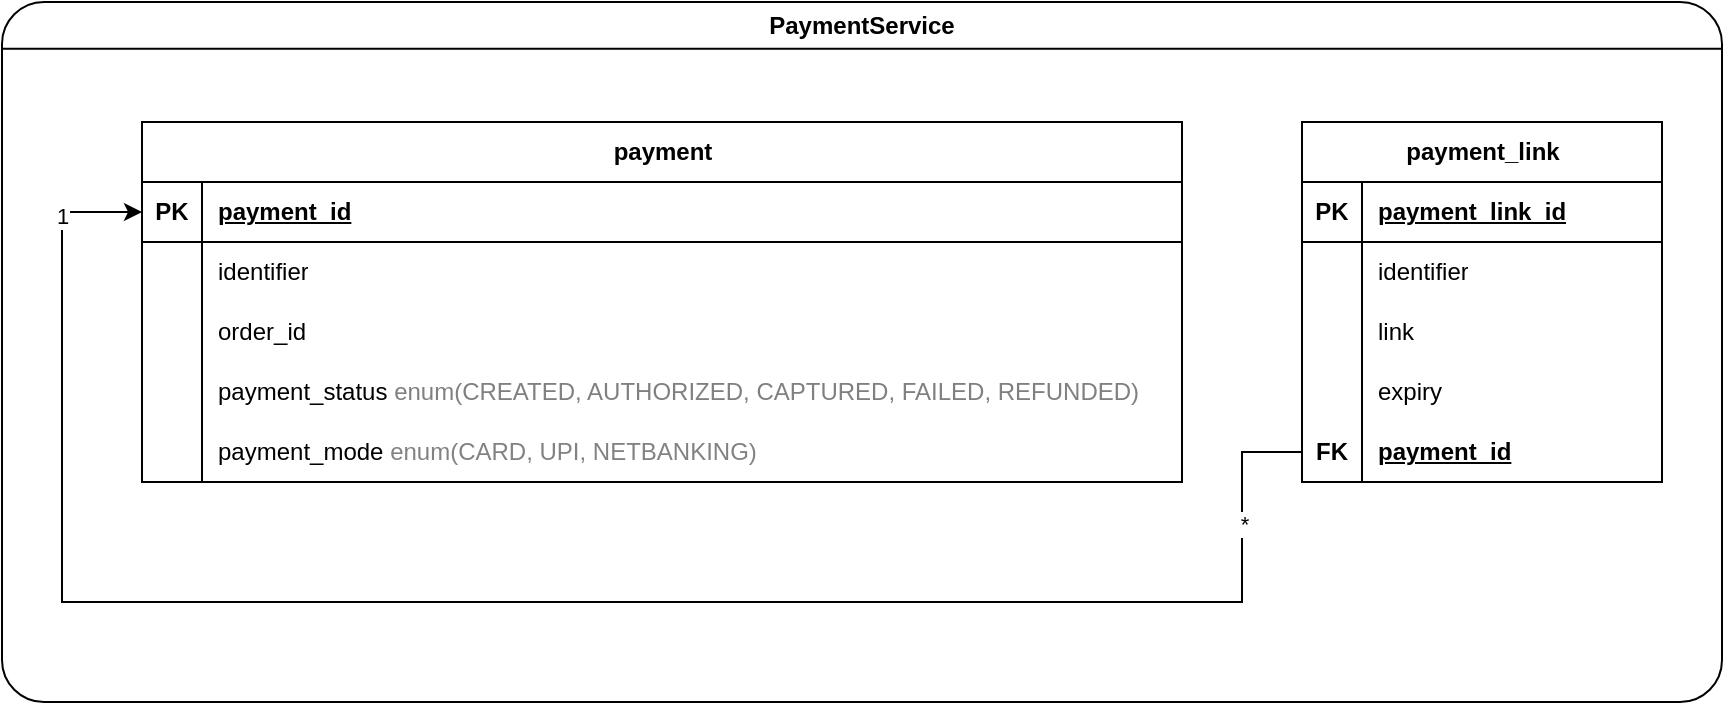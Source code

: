 <mxfile version="26.0.9">
  <diagram name="Page-1" id="1lSO9sLLaTE5zvBcJJ3Y">
    <mxGraphModel dx="2049" dy="1296" grid="1" gridSize="10" guides="1" tooltips="1" connect="1" arrows="1" fold="1" page="1" pageScale="1" pageWidth="1600" pageHeight="900" math="0" shadow="0" adaptiveColors="none">
      <root>
        <mxCell id="0" />
        <mxCell id="1" parent="0" />
        <mxCell id="Zqto2x5xtb2NjCL_kpeG-1" value="" style="group;movable=1;resizable=1;rotatable=1;deletable=1;editable=1;locked=0;connectable=1;" vertex="1" connectable="0" parent="1">
          <mxGeometry x="120" y="80" width="860" height="350" as="geometry" />
        </mxCell>
        <mxCell id="Zqto2x5xtb2NjCL_kpeG-2" value="" style="group" vertex="1" connectable="0" parent="Zqto2x5xtb2NjCL_kpeG-1">
          <mxGeometry width="860" height="350.0" as="geometry" />
        </mxCell>
        <mxCell id="Zqto2x5xtb2NjCL_kpeG-3" value="" style="rounded=1;whiteSpace=wrap;html=1;container=0;arcSize=6;" vertex="1" parent="Zqto2x5xtb2NjCL_kpeG-2">
          <mxGeometry width="860.0" height="350.0" as="geometry" />
        </mxCell>
        <mxCell id="Zqto2x5xtb2NjCL_kpeG-4" value="" style="endArrow=none;html=1;rounded=0;exitX=0;exitY=0.25;exitDx=0;exitDy=0;entryX=1;entryY=0.25;entryDx=0;entryDy=0;" edge="1" parent="Zqto2x5xtb2NjCL_kpeG-2">
          <mxGeometry width="50" height="50" relative="1" as="geometry">
            <mxPoint y="23.333" as="sourcePoint" />
            <mxPoint x="860.0" y="23.333" as="targetPoint" />
          </mxGeometry>
        </mxCell>
        <mxCell id="Zqto2x5xtb2NjCL_kpeG-5" value="&lt;b&gt;&lt;font style=&quot;font-size: 12px;&quot;&gt;PaymentService&lt;/font&gt;&lt;/b&gt;" style="text;html=1;align=center;verticalAlign=middle;whiteSpace=wrap;rounded=0;fontSize=8;container=0;" vertex="1" parent="Zqto2x5xtb2NjCL_kpeG-2">
          <mxGeometry width="860" height="23.333" as="geometry" />
        </mxCell>
        <mxCell id="Zqto2x5xtb2NjCL_kpeG-6" style="edgeStyle=orthogonalEdgeStyle;rounded=0;orthogonalLoop=1;jettySize=auto;html=1;entryX=0;entryY=0.5;entryDx=0;entryDy=0;flowAnimation=0;endArrow=none;startFill=1;endFill=1;startArrow=classic;exitX=0;exitY=0.5;exitDx=0;exitDy=0;" edge="1" source="Zqto2x5xtb2NjCL_kpeG-10" target="Zqto2x5xtb2NjCL_kpeG-32" parent="1">
          <mxGeometry relative="1" as="geometry">
            <Array as="points">
              <mxPoint x="150" y="185" />
              <mxPoint x="150" y="380" />
              <mxPoint x="740" y="380" />
              <mxPoint x="740" y="305" />
            </Array>
          </mxGeometry>
        </mxCell>
        <mxCell id="Zqto2x5xtb2NjCL_kpeG-7" value="1" style="edgeLabel;html=1;align=center;verticalAlign=middle;resizable=0;points=[];" vertex="1" connectable="0" parent="Zqto2x5xtb2NjCL_kpeG-6">
          <mxGeometry x="-0.91" relative="1" as="geometry">
            <mxPoint as="offset" />
          </mxGeometry>
        </mxCell>
        <mxCell id="Zqto2x5xtb2NjCL_kpeG-8" value="*" style="edgeLabel;html=1;align=center;verticalAlign=middle;resizable=0;points=[];" vertex="1" connectable="0" parent="Zqto2x5xtb2NjCL_kpeG-6">
          <mxGeometry x="0.858" y="-1" relative="1" as="geometry">
            <mxPoint as="offset" />
          </mxGeometry>
        </mxCell>
        <mxCell id="Zqto2x5xtb2NjCL_kpeG-9" value="payment" style="shape=table;startSize=30;container=1;collapsible=1;childLayout=tableLayout;fixedRows=1;rowLines=0;fontStyle=1;align=center;resizeLast=1;html=1;" vertex="1" parent="1">
          <mxGeometry x="190" y="140" width="520" height="180" as="geometry" />
        </mxCell>
        <mxCell id="Zqto2x5xtb2NjCL_kpeG-10" value="" style="shape=tableRow;horizontal=0;startSize=0;swimlaneHead=0;swimlaneBody=0;fillColor=none;collapsible=0;dropTarget=0;points=[[0,0.5],[1,0.5]];portConstraint=eastwest;top=0;left=0;right=0;bottom=1;" vertex="1" parent="Zqto2x5xtb2NjCL_kpeG-9">
          <mxGeometry y="30" width="520" height="30" as="geometry" />
        </mxCell>
        <mxCell id="Zqto2x5xtb2NjCL_kpeG-11" value="PK" style="shape=partialRectangle;connectable=0;fillColor=none;top=0;left=0;bottom=0;right=0;fontStyle=1;overflow=hidden;whiteSpace=wrap;html=1;" vertex="1" parent="Zqto2x5xtb2NjCL_kpeG-10">
          <mxGeometry width="30" height="30" as="geometry">
            <mxRectangle width="30" height="30" as="alternateBounds" />
          </mxGeometry>
        </mxCell>
        <mxCell id="Zqto2x5xtb2NjCL_kpeG-12" value="payment_id" style="shape=partialRectangle;connectable=0;fillColor=none;top=0;left=0;bottom=0;right=0;align=left;spacingLeft=6;fontStyle=5;overflow=hidden;whiteSpace=wrap;html=1;" vertex="1" parent="Zqto2x5xtb2NjCL_kpeG-10">
          <mxGeometry x="30" width="490" height="30" as="geometry">
            <mxRectangle width="490" height="30" as="alternateBounds" />
          </mxGeometry>
        </mxCell>
        <mxCell id="Zqto2x5xtb2NjCL_kpeG-13" value="" style="shape=tableRow;horizontal=0;startSize=0;swimlaneHead=0;swimlaneBody=0;fillColor=none;collapsible=0;dropTarget=0;points=[[0,0.5],[1,0.5]];portConstraint=eastwest;top=0;left=0;right=0;bottom=0;" vertex="1" parent="Zqto2x5xtb2NjCL_kpeG-9">
          <mxGeometry y="60" width="520" height="30" as="geometry" />
        </mxCell>
        <mxCell id="Zqto2x5xtb2NjCL_kpeG-14" value="" style="shape=partialRectangle;connectable=0;fillColor=none;top=0;left=0;bottom=0;right=0;editable=1;overflow=hidden;whiteSpace=wrap;html=1;" vertex="1" parent="Zqto2x5xtb2NjCL_kpeG-13">
          <mxGeometry width="30" height="30" as="geometry">
            <mxRectangle width="30" height="30" as="alternateBounds" />
          </mxGeometry>
        </mxCell>
        <mxCell id="Zqto2x5xtb2NjCL_kpeG-15" value="identifier" style="shape=partialRectangle;connectable=0;fillColor=none;top=0;left=0;bottom=0;right=0;align=left;spacingLeft=6;overflow=hidden;whiteSpace=wrap;html=1;" vertex="1" parent="Zqto2x5xtb2NjCL_kpeG-13">
          <mxGeometry x="30" width="490" height="30" as="geometry">
            <mxRectangle width="490" height="30" as="alternateBounds" />
          </mxGeometry>
        </mxCell>
        <mxCell id="Zqto2x5xtb2NjCL_kpeG-35" style="shape=tableRow;horizontal=0;startSize=0;swimlaneHead=0;swimlaneBody=0;fillColor=none;collapsible=0;dropTarget=0;points=[[0,0.5],[1,0.5]];portConstraint=eastwest;top=0;left=0;right=0;bottom=0;" vertex="1" parent="Zqto2x5xtb2NjCL_kpeG-9">
          <mxGeometry y="90" width="520" height="30" as="geometry" />
        </mxCell>
        <mxCell id="Zqto2x5xtb2NjCL_kpeG-36" style="shape=partialRectangle;connectable=0;fillColor=none;top=0;left=0;bottom=0;right=0;editable=1;overflow=hidden;whiteSpace=wrap;html=1;" vertex="1" parent="Zqto2x5xtb2NjCL_kpeG-35">
          <mxGeometry width="30" height="30" as="geometry">
            <mxRectangle width="30" height="30" as="alternateBounds" />
          </mxGeometry>
        </mxCell>
        <mxCell id="Zqto2x5xtb2NjCL_kpeG-37" value="order_id" style="shape=partialRectangle;connectable=0;fillColor=none;top=0;left=0;bottom=0;right=0;align=left;spacingLeft=6;overflow=hidden;whiteSpace=wrap;html=1;" vertex="1" parent="Zqto2x5xtb2NjCL_kpeG-35">
          <mxGeometry x="30" width="490" height="30" as="geometry">
            <mxRectangle width="490" height="30" as="alternateBounds" />
          </mxGeometry>
        </mxCell>
        <mxCell id="Zqto2x5xtb2NjCL_kpeG-38" style="shape=tableRow;horizontal=0;startSize=0;swimlaneHead=0;swimlaneBody=0;fillColor=none;collapsible=0;dropTarget=0;points=[[0,0.5],[1,0.5]];portConstraint=eastwest;top=0;left=0;right=0;bottom=0;" vertex="1" parent="Zqto2x5xtb2NjCL_kpeG-9">
          <mxGeometry y="120" width="520" height="30" as="geometry" />
        </mxCell>
        <mxCell id="Zqto2x5xtb2NjCL_kpeG-39" style="shape=partialRectangle;connectable=0;fillColor=none;top=0;left=0;bottom=0;right=0;editable=1;overflow=hidden;whiteSpace=wrap;html=1;" vertex="1" parent="Zqto2x5xtb2NjCL_kpeG-38">
          <mxGeometry width="30" height="30" as="geometry">
            <mxRectangle width="30" height="30" as="alternateBounds" />
          </mxGeometry>
        </mxCell>
        <mxCell id="Zqto2x5xtb2NjCL_kpeG-40" value="payment_status &lt;font style=&quot;color: rgb(128, 128, 128);&quot;&gt;enum(CREATED, AUTHORIZED, CAPTURED, FAILED, REFUNDED)&lt;/font&gt;" style="shape=partialRectangle;connectable=0;fillColor=none;top=0;left=0;bottom=0;right=0;align=left;spacingLeft=6;overflow=hidden;whiteSpace=wrap;html=1;" vertex="1" parent="Zqto2x5xtb2NjCL_kpeG-38">
          <mxGeometry x="30" width="490" height="30" as="geometry">
            <mxRectangle width="490" height="30" as="alternateBounds" />
          </mxGeometry>
        </mxCell>
        <mxCell id="Zqto2x5xtb2NjCL_kpeG-41" style="shape=tableRow;horizontal=0;startSize=0;swimlaneHead=0;swimlaneBody=0;fillColor=none;collapsible=0;dropTarget=0;points=[[0,0.5],[1,0.5]];portConstraint=eastwest;top=0;left=0;right=0;bottom=0;" vertex="1" parent="Zqto2x5xtb2NjCL_kpeG-9">
          <mxGeometry y="150" width="520" height="30" as="geometry" />
        </mxCell>
        <mxCell id="Zqto2x5xtb2NjCL_kpeG-42" style="shape=partialRectangle;connectable=0;fillColor=none;top=0;left=0;bottom=0;right=0;editable=1;overflow=hidden;whiteSpace=wrap;html=1;" vertex="1" parent="Zqto2x5xtb2NjCL_kpeG-41">
          <mxGeometry width="30" height="30" as="geometry">
            <mxRectangle width="30" height="30" as="alternateBounds" />
          </mxGeometry>
        </mxCell>
        <mxCell id="Zqto2x5xtb2NjCL_kpeG-43" value="payment_mode &lt;font style=&quot;color: rgb(130, 130, 130);&quot;&gt;enum(CARD, UPI, NETBANKING)&lt;/font&gt;" style="shape=partialRectangle;connectable=0;fillColor=none;top=0;left=0;bottom=0;right=0;align=left;spacingLeft=6;overflow=hidden;whiteSpace=wrap;html=1;" vertex="1" parent="Zqto2x5xtb2NjCL_kpeG-41">
          <mxGeometry x="30" width="490" height="30" as="geometry">
            <mxRectangle width="490" height="30" as="alternateBounds" />
          </mxGeometry>
        </mxCell>
        <mxCell id="Zqto2x5xtb2NjCL_kpeG-16" value="payment_link" style="shape=table;startSize=30;container=1;collapsible=1;childLayout=tableLayout;fixedRows=1;rowLines=0;fontStyle=1;align=center;resizeLast=1;html=1;" vertex="1" parent="1">
          <mxGeometry x="770" y="140" width="180" height="180" as="geometry" />
        </mxCell>
        <mxCell id="Zqto2x5xtb2NjCL_kpeG-17" value="" style="shape=tableRow;horizontal=0;startSize=0;swimlaneHead=0;swimlaneBody=0;fillColor=none;collapsible=0;dropTarget=0;points=[[0,0.5],[1,0.5]];portConstraint=eastwest;top=0;left=0;right=0;bottom=1;" vertex="1" parent="Zqto2x5xtb2NjCL_kpeG-16">
          <mxGeometry y="30" width="180" height="30" as="geometry" />
        </mxCell>
        <mxCell id="Zqto2x5xtb2NjCL_kpeG-18" value="PK" style="shape=partialRectangle;connectable=0;fillColor=none;top=0;left=0;bottom=0;right=0;fontStyle=1;overflow=hidden;whiteSpace=wrap;html=1;" vertex="1" parent="Zqto2x5xtb2NjCL_kpeG-17">
          <mxGeometry width="30" height="30" as="geometry">
            <mxRectangle width="30" height="30" as="alternateBounds" />
          </mxGeometry>
        </mxCell>
        <mxCell id="Zqto2x5xtb2NjCL_kpeG-19" value="payment_link_id" style="shape=partialRectangle;connectable=0;fillColor=none;top=0;left=0;bottom=0;right=0;align=left;spacingLeft=6;fontStyle=5;overflow=hidden;whiteSpace=wrap;html=1;" vertex="1" parent="Zqto2x5xtb2NjCL_kpeG-17">
          <mxGeometry x="30" width="150" height="30" as="geometry">
            <mxRectangle width="150" height="30" as="alternateBounds" />
          </mxGeometry>
        </mxCell>
        <mxCell id="Zqto2x5xtb2NjCL_kpeG-20" value="" style="shape=tableRow;horizontal=0;startSize=0;swimlaneHead=0;swimlaneBody=0;fillColor=none;collapsible=0;dropTarget=0;points=[[0,0.5],[1,0.5]];portConstraint=eastwest;top=0;left=0;right=0;bottom=0;" vertex="1" parent="Zqto2x5xtb2NjCL_kpeG-16">
          <mxGeometry y="60" width="180" height="30" as="geometry" />
        </mxCell>
        <mxCell id="Zqto2x5xtb2NjCL_kpeG-21" value="" style="shape=partialRectangle;connectable=0;fillColor=none;top=0;left=0;bottom=0;right=0;editable=1;overflow=hidden;whiteSpace=wrap;html=1;" vertex="1" parent="Zqto2x5xtb2NjCL_kpeG-20">
          <mxGeometry width="30" height="30" as="geometry">
            <mxRectangle width="30" height="30" as="alternateBounds" />
          </mxGeometry>
        </mxCell>
        <mxCell id="Zqto2x5xtb2NjCL_kpeG-22" value="identifier" style="shape=partialRectangle;connectable=0;fillColor=none;top=0;left=0;bottom=0;right=0;align=left;spacingLeft=6;overflow=hidden;whiteSpace=wrap;html=1;" vertex="1" parent="Zqto2x5xtb2NjCL_kpeG-20">
          <mxGeometry x="30" width="150" height="30" as="geometry">
            <mxRectangle width="150" height="30" as="alternateBounds" />
          </mxGeometry>
        </mxCell>
        <mxCell id="Zqto2x5xtb2NjCL_kpeG-23" value="" style="shape=tableRow;horizontal=0;startSize=0;swimlaneHead=0;swimlaneBody=0;fillColor=none;collapsible=0;dropTarget=0;points=[[0,0.5],[1,0.5]];portConstraint=eastwest;top=0;left=0;right=0;bottom=0;" vertex="1" parent="Zqto2x5xtb2NjCL_kpeG-16">
          <mxGeometry y="90" width="180" height="30" as="geometry" />
        </mxCell>
        <mxCell id="Zqto2x5xtb2NjCL_kpeG-24" value="" style="shape=partialRectangle;connectable=0;fillColor=none;top=0;left=0;bottom=0;right=0;editable=1;overflow=hidden;whiteSpace=wrap;html=1;" vertex="1" parent="Zqto2x5xtb2NjCL_kpeG-23">
          <mxGeometry width="30" height="30" as="geometry">
            <mxRectangle width="30" height="30" as="alternateBounds" />
          </mxGeometry>
        </mxCell>
        <mxCell id="Zqto2x5xtb2NjCL_kpeG-25" value="link" style="shape=partialRectangle;connectable=0;fillColor=none;top=0;left=0;bottom=0;right=0;align=left;spacingLeft=6;overflow=hidden;whiteSpace=wrap;html=1;" vertex="1" parent="Zqto2x5xtb2NjCL_kpeG-23">
          <mxGeometry x="30" width="150" height="30" as="geometry">
            <mxRectangle width="150" height="30" as="alternateBounds" />
          </mxGeometry>
        </mxCell>
        <mxCell id="Zqto2x5xtb2NjCL_kpeG-26" value="" style="shape=tableRow;horizontal=0;startSize=0;swimlaneHead=0;swimlaneBody=0;fillColor=none;collapsible=0;dropTarget=0;points=[[0,0.5],[1,0.5]];portConstraint=eastwest;top=0;left=0;right=0;bottom=0;" vertex="1" parent="Zqto2x5xtb2NjCL_kpeG-16">
          <mxGeometry y="120" width="180" height="30" as="geometry" />
        </mxCell>
        <mxCell id="Zqto2x5xtb2NjCL_kpeG-27" value="" style="shape=partialRectangle;connectable=0;fillColor=none;top=0;left=0;bottom=0;right=0;editable=1;overflow=hidden;whiteSpace=wrap;html=1;" vertex="1" parent="Zqto2x5xtb2NjCL_kpeG-26">
          <mxGeometry width="30" height="30" as="geometry">
            <mxRectangle width="30" height="30" as="alternateBounds" />
          </mxGeometry>
        </mxCell>
        <mxCell id="Zqto2x5xtb2NjCL_kpeG-28" value="expiry" style="shape=partialRectangle;connectable=0;fillColor=none;top=0;left=0;bottom=0;right=0;align=left;spacingLeft=6;overflow=hidden;whiteSpace=wrap;html=1;" vertex="1" parent="Zqto2x5xtb2NjCL_kpeG-26">
          <mxGeometry x="30" width="150" height="30" as="geometry">
            <mxRectangle width="150" height="30" as="alternateBounds" />
          </mxGeometry>
        </mxCell>
        <mxCell id="Zqto2x5xtb2NjCL_kpeG-32" value="" style="shape=tableRow;horizontal=0;startSize=0;swimlaneHead=0;swimlaneBody=0;fillColor=none;collapsible=0;dropTarget=0;points=[[0,0.5],[1,0.5]];portConstraint=eastwest;top=0;left=0;right=0;bottom=1;" vertex="1" parent="Zqto2x5xtb2NjCL_kpeG-16">
          <mxGeometry y="150" width="180" height="30" as="geometry" />
        </mxCell>
        <mxCell id="Zqto2x5xtb2NjCL_kpeG-33" value="FK" style="shape=partialRectangle;connectable=0;fillColor=none;top=0;left=0;bottom=0;right=0;fontStyle=1;overflow=hidden;whiteSpace=wrap;html=1;" vertex="1" parent="Zqto2x5xtb2NjCL_kpeG-32">
          <mxGeometry width="30" height="30" as="geometry">
            <mxRectangle width="30" height="30" as="alternateBounds" />
          </mxGeometry>
        </mxCell>
        <mxCell id="Zqto2x5xtb2NjCL_kpeG-34" value="payment_id" style="shape=partialRectangle;connectable=0;fillColor=none;top=0;left=0;bottom=0;right=0;align=left;spacingLeft=6;fontStyle=5;overflow=hidden;whiteSpace=wrap;html=1;" vertex="1" parent="Zqto2x5xtb2NjCL_kpeG-32">
          <mxGeometry x="30" width="150" height="30" as="geometry">
            <mxRectangle width="150" height="30" as="alternateBounds" />
          </mxGeometry>
        </mxCell>
      </root>
    </mxGraphModel>
  </diagram>
</mxfile>
